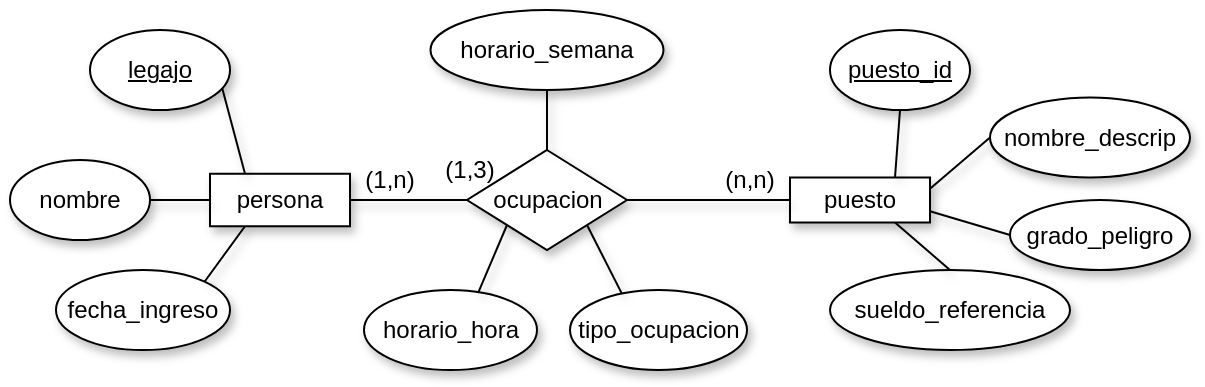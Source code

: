<mxfile version="27.1.4">
  <diagram name="Página-1" id="1mhWh0dtrSKiMYKlcks6">
    <mxGraphModel dx="1281" dy="596" grid="0" gridSize="10" guides="1" tooltips="1" connect="1" arrows="1" fold="1" page="1" pageScale="1" pageWidth="827" pageHeight="1169" math="0" shadow="0">
      <root>
        <mxCell id="0" />
        <mxCell id="1" parent="0" />
        <mxCell id="FLUQt_370B9gIvD1hoNB-1" value="persona" style="rounded=0;whiteSpace=wrap;html=1;shadow=1;" parent="1" vertex="1">
          <mxGeometry x="250" y="131.88" width="70" height="26.25" as="geometry" />
        </mxCell>
        <mxCell id="FLUQt_370B9gIvD1hoNB-2" value="puesto" style="rounded=0;whiteSpace=wrap;html=1;shadow=1;" parent="1" vertex="1">
          <mxGeometry x="540" y="133.75" width="70" height="22.5" as="geometry" />
        </mxCell>
        <mxCell id="FLUQt_370B9gIvD1hoNB-15" style="edgeStyle=orthogonalEdgeStyle;rounded=0;orthogonalLoop=1;jettySize=auto;html=1;exitX=0;exitY=0.5;exitDx=0;exitDy=0;endArrow=none;startFill=0;shadow=1;" parent="1" source="FLUQt_370B9gIvD1hoNB-3" target="FLUQt_370B9gIvD1hoNB-1" edge="1">
          <mxGeometry relative="1" as="geometry" />
        </mxCell>
        <mxCell id="FLUQt_370B9gIvD1hoNB-16" style="edgeStyle=orthogonalEdgeStyle;rounded=0;orthogonalLoop=1;jettySize=auto;html=1;exitX=1;exitY=0.5;exitDx=0;exitDy=0;endArrow=none;startFill=0;shadow=1;" parent="1" source="FLUQt_370B9gIvD1hoNB-3" target="FLUQt_370B9gIvD1hoNB-2" edge="1">
          <mxGeometry relative="1" as="geometry" />
        </mxCell>
        <mxCell id="FLUQt_370B9gIvD1hoNB-3" value="ocupacion" style="rhombus;whiteSpace=wrap;html=1;shadow=1;" parent="1" vertex="1">
          <mxGeometry x="378.5" y="120" width="80" height="50" as="geometry" />
        </mxCell>
        <mxCell id="FLUQt_370B9gIvD1hoNB-4" value="&lt;u&gt;legajo&lt;/u&gt;" style="ellipse;whiteSpace=wrap;html=1;shadow=1;" parent="1" vertex="1">
          <mxGeometry x="190" y="60" width="70" height="40" as="geometry" />
        </mxCell>
        <mxCell id="FLUQt_370B9gIvD1hoNB-5" value="nombre" style="ellipse;whiteSpace=wrap;html=1;shadow=1;" parent="1" vertex="1">
          <mxGeometry x="150" y="125" width="70" height="40" as="geometry" />
        </mxCell>
        <mxCell id="FLUQt_370B9gIvD1hoNB-6" value="fecha_ingreso" style="ellipse;whiteSpace=wrap;html=1;shadow=1;" parent="1" vertex="1">
          <mxGeometry x="173" y="180" width="87" height="40" as="geometry" />
        </mxCell>
        <mxCell id="FLUQt_370B9gIvD1hoNB-7" value="horario_hora" style="ellipse;whiteSpace=wrap;html=1;shadow=1;" parent="1" vertex="1">
          <mxGeometry x="327" y="190" width="86.5" height="40" as="geometry" />
        </mxCell>
        <mxCell id="FLUQt_370B9gIvD1hoNB-8" value="horario_semana" style="ellipse;whiteSpace=wrap;html=1;shadow=1;" parent="1" vertex="1">
          <mxGeometry x="360.25" y="50" width="116.5" height="40" as="geometry" />
        </mxCell>
        <mxCell id="FLUQt_370B9gIvD1hoNB-9" value="tipo_ocupacion" style="ellipse;whiteSpace=wrap;html=1;shadow=1;" parent="1" vertex="1">
          <mxGeometry x="430" y="190" width="88.5" height="40" as="geometry" />
        </mxCell>
        <mxCell id="FLUQt_370B9gIvD1hoNB-11" value="sueldo_referencia" style="ellipse;whiteSpace=wrap;html=1;shadow=1;" parent="1" vertex="1">
          <mxGeometry x="560" y="180" width="120" height="40" as="geometry" />
        </mxCell>
        <mxCell id="FLUQt_370B9gIvD1hoNB-12" value="grado_peligro" style="ellipse;whiteSpace=wrap;html=1;shadow=1;" parent="1" vertex="1">
          <mxGeometry x="650" y="145" width="90" height="35" as="geometry" />
        </mxCell>
        <mxCell id="FLUQt_370B9gIvD1hoNB-13" value="nombre_descrip" style="ellipse;whiteSpace=wrap;html=1;shadow=1;" parent="1" vertex="1">
          <mxGeometry x="640" y="93.75" width="100" height="40" as="geometry" />
        </mxCell>
        <mxCell id="FLUQt_370B9gIvD1hoNB-14" value="&lt;u&gt;puesto_id&lt;/u&gt;" style="ellipse;whiteSpace=wrap;html=1;shadow=1;" parent="1" vertex="1">
          <mxGeometry x="560" y="60" width="70" height="40" as="geometry" />
        </mxCell>
        <mxCell id="FLUQt_370B9gIvD1hoNB-19" value="(1,n)" style="text;html=1;align=center;verticalAlign=middle;whiteSpace=wrap;rounded=0;shadow=1;" parent="1" vertex="1">
          <mxGeometry x="310" y="120" width="60" height="30" as="geometry" />
        </mxCell>
        <mxCell id="FLUQt_370B9gIvD1hoNB-20" value="(n,n)" style="text;html=1;align=center;verticalAlign=middle;whiteSpace=wrap;rounded=0;shadow=1;" parent="1" vertex="1">
          <mxGeometry x="490" y="120" width="60" height="30" as="geometry" />
        </mxCell>
        <mxCell id="FLUQt_370B9gIvD1hoNB-21" value="(1,3)" style="text;html=1;align=center;verticalAlign=middle;whiteSpace=wrap;rounded=0;shadow=1;" parent="1" vertex="1">
          <mxGeometry x="350" y="115" width="60" height="30" as="geometry" />
        </mxCell>
        <mxCell id="FLUQt_370B9gIvD1hoNB-22" value="" style="endArrow=none;html=1;rounded=0;entryX=1;entryY=0.5;entryDx=0;entryDy=0;exitX=0;exitY=0.5;exitDx=0;exitDy=0;shadow=1;" parent="1" source="FLUQt_370B9gIvD1hoNB-1" target="FLUQt_370B9gIvD1hoNB-5" edge="1">
          <mxGeometry width="50" height="50" relative="1" as="geometry">
            <mxPoint x="390" y="210" as="sourcePoint" />
            <mxPoint x="440" y="160" as="targetPoint" />
          </mxGeometry>
        </mxCell>
        <mxCell id="FLUQt_370B9gIvD1hoNB-23" value="" style="endArrow=none;html=1;rounded=0;entryX=1;entryY=0;entryDx=0;entryDy=0;exitX=0.25;exitY=1;exitDx=0;exitDy=0;shadow=1;" parent="1" source="FLUQt_370B9gIvD1hoNB-1" target="FLUQt_370B9gIvD1hoNB-6" edge="1">
          <mxGeometry width="50" height="50" relative="1" as="geometry">
            <mxPoint x="270" y="150" as="sourcePoint" />
            <mxPoint x="240" y="150" as="targetPoint" />
          </mxGeometry>
        </mxCell>
        <mxCell id="FLUQt_370B9gIvD1hoNB-24" value="" style="endArrow=none;html=1;rounded=0;entryX=0.945;entryY=0.731;entryDx=0;entryDy=0;entryPerimeter=0;exitX=0.25;exitY=0;exitDx=0;exitDy=0;shadow=1;" parent="1" source="FLUQt_370B9gIvD1hoNB-1" target="FLUQt_370B9gIvD1hoNB-4" edge="1">
          <mxGeometry width="50" height="50" relative="1" as="geometry">
            <mxPoint x="270" y="130" as="sourcePoint" />
            <mxPoint x="260" y="120" as="targetPoint" />
          </mxGeometry>
        </mxCell>
        <mxCell id="FLUQt_370B9gIvD1hoNB-25" value="" style="endArrow=none;html=1;rounded=0;entryX=0.5;entryY=1;entryDx=0;entryDy=0;exitX=0.5;exitY=0;exitDx=0;exitDy=0;shadow=1;" parent="1" source="FLUQt_370B9gIvD1hoNB-3" target="FLUQt_370B9gIvD1hoNB-8" edge="1">
          <mxGeometry width="50" height="50" relative="1" as="geometry">
            <mxPoint x="450" y="100" as="sourcePoint" />
            <mxPoint x="420" y="100" as="targetPoint" />
          </mxGeometry>
        </mxCell>
        <mxCell id="FLUQt_370B9gIvD1hoNB-26" value="" style="endArrow=none;html=1;rounded=0;exitX=0.661;exitY=0.029;exitDx=0;exitDy=0;entryX=0;entryY=1;entryDx=0;entryDy=0;exitPerimeter=0;shadow=1;" parent="1" source="FLUQt_370B9gIvD1hoNB-7" target="FLUQt_370B9gIvD1hoNB-3" edge="1">
          <mxGeometry width="50" height="50" relative="1" as="geometry">
            <mxPoint x="470" y="200" as="sourcePoint" />
            <mxPoint x="420" y="180" as="targetPoint" />
          </mxGeometry>
        </mxCell>
        <mxCell id="FLUQt_370B9gIvD1hoNB-27" value="" style="endArrow=none;html=1;rounded=0;entryX=1;entryY=1;entryDx=0;entryDy=0;exitX=0.293;exitY=0.045;exitDx=0;exitDy=0;exitPerimeter=0;shadow=1;" parent="1" source="FLUQt_370B9gIvD1hoNB-9" target="FLUQt_370B9gIvD1hoNB-3" edge="1">
          <mxGeometry width="50" height="50" relative="1" as="geometry">
            <mxPoint x="450" y="180" as="sourcePoint" />
            <mxPoint x="420" y="180" as="targetPoint" />
          </mxGeometry>
        </mxCell>
        <mxCell id="FLUQt_370B9gIvD1hoNB-28" value="" style="endArrow=none;html=1;rounded=0;entryX=0.5;entryY=1;entryDx=0;entryDy=0;exitX=0.75;exitY=0;exitDx=0;exitDy=0;shadow=1;" parent="1" source="FLUQt_370B9gIvD1hoNB-2" target="FLUQt_370B9gIvD1hoNB-14" edge="1">
          <mxGeometry width="50" height="50" relative="1" as="geometry">
            <mxPoint x="590" y="150" as="sourcePoint" />
            <mxPoint x="560" y="150" as="targetPoint" />
          </mxGeometry>
        </mxCell>
        <mxCell id="FLUQt_370B9gIvD1hoNB-29" value="" style="endArrow=none;html=1;rounded=0;entryX=1;entryY=0.25;entryDx=0;entryDy=0;exitX=0;exitY=0.5;exitDx=0;exitDy=0;shadow=1;" parent="1" source="FLUQt_370B9gIvD1hoNB-13" target="FLUQt_370B9gIvD1hoNB-2" edge="1">
          <mxGeometry width="50" height="50" relative="1" as="geometry">
            <mxPoint x="660" y="140" as="sourcePoint" />
            <mxPoint x="630" y="140" as="targetPoint" />
          </mxGeometry>
        </mxCell>
        <mxCell id="FLUQt_370B9gIvD1hoNB-30" value="" style="endArrow=none;html=1;rounded=0;entryX=1;entryY=0.75;entryDx=0;entryDy=0;exitX=0;exitY=0.5;exitDx=0;exitDy=0;shadow=1;" parent="1" source="FLUQt_370B9gIvD1hoNB-12" target="FLUQt_370B9gIvD1hoNB-2" edge="1">
          <mxGeometry width="50" height="50" relative="1" as="geometry">
            <mxPoint x="670" y="150" as="sourcePoint" />
            <mxPoint x="640" y="150" as="targetPoint" />
          </mxGeometry>
        </mxCell>
        <mxCell id="FLUQt_370B9gIvD1hoNB-31" value="" style="endArrow=none;html=1;rounded=0;entryX=0.75;entryY=1;entryDx=0;entryDy=0;exitX=0.5;exitY=0;exitDx=0;exitDy=0;shadow=1;" parent="1" source="FLUQt_370B9gIvD1hoNB-11" target="FLUQt_370B9gIvD1hoNB-2" edge="1">
          <mxGeometry width="50" height="50" relative="1" as="geometry">
            <mxPoint x="600" y="180" as="sourcePoint" />
            <mxPoint x="620" y="200" as="targetPoint" />
          </mxGeometry>
        </mxCell>
      </root>
    </mxGraphModel>
  </diagram>
</mxfile>
